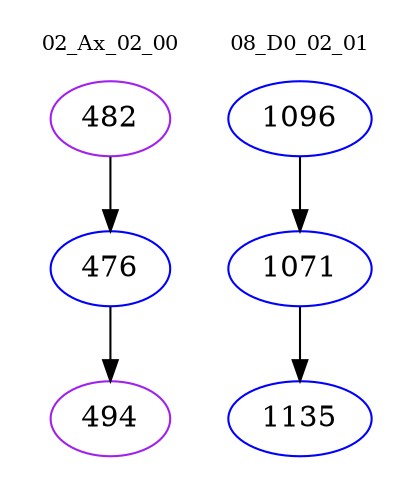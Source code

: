 digraph{
subgraph cluster_0 {
color = white
label = "02_Ax_02_00";
fontsize=10;
T0_482 [label="482", color="purple"]
T0_482 -> T0_476 [color="black"]
T0_476 [label="476", color="blue"]
T0_476 -> T0_494 [color="black"]
T0_494 [label="494", color="purple"]
}
subgraph cluster_1 {
color = white
label = "08_D0_02_01";
fontsize=10;
T1_1096 [label="1096", color="blue"]
T1_1096 -> T1_1071 [color="black"]
T1_1071 [label="1071", color="blue"]
T1_1071 -> T1_1135 [color="black"]
T1_1135 [label="1135", color="blue"]
}
}
